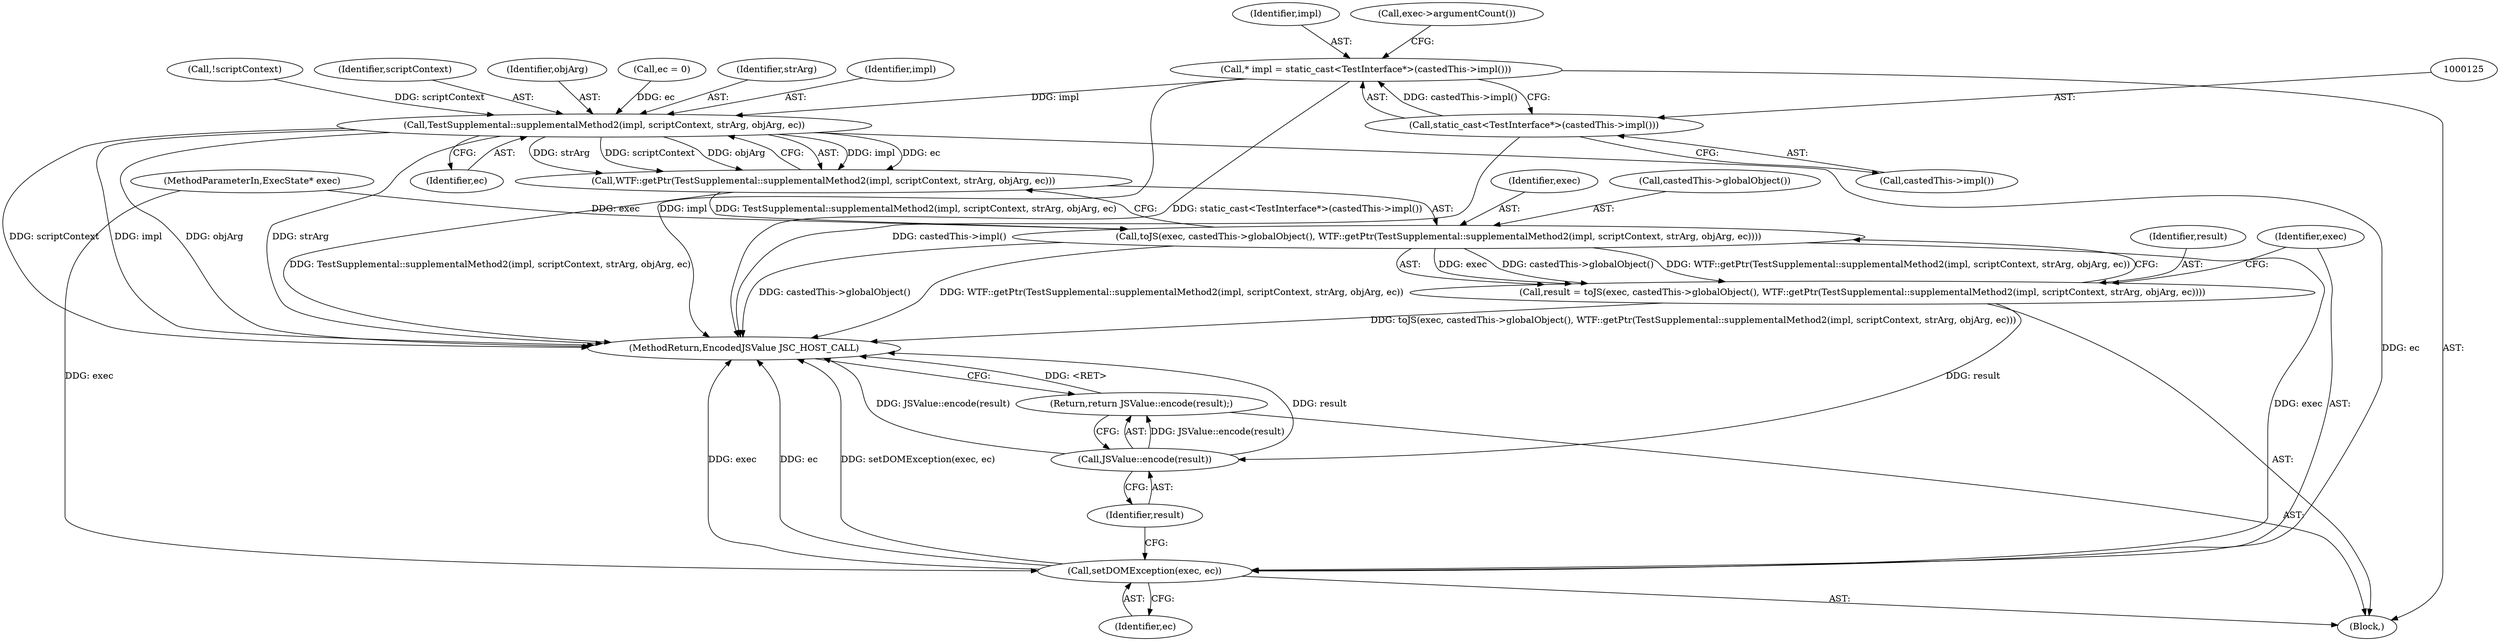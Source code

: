 digraph "0_Chrome_b944f670bb7a8a919daac497a4ea0536c954c201_17@pointer" {
"1000122" [label="(Call,* impl = static_cast<TestInterface*>(castedThis->impl()))"];
"1000124" [label="(Call,static_cast<TestInterface*>(castedThis->impl()))"];
"1000167" [label="(Call,TestSupplemental::supplementalMethod2(impl, scriptContext, strArg, objArg, ec))"];
"1000166" [label="(Call,WTF::getPtr(TestSupplemental::supplementalMethod2(impl, scriptContext, strArg, objArg, ec)))"];
"1000163" [label="(Call,toJS(exec, castedThis->globalObject(), WTF::getPtr(TestSupplemental::supplementalMethod2(impl, scriptContext, strArg, objArg, ec))))"];
"1000161" [label="(Call,result = toJS(exec, castedThis->globalObject(), WTF::getPtr(TestSupplemental::supplementalMethod2(impl, scriptContext, strArg, objArg, ec))))"];
"1000177" [label="(Call,JSValue::encode(result))"];
"1000176" [label="(Return,return JSValue::encode(result);)"];
"1000173" [label="(Call,setDOMException(exec, ec))"];
"1000122" [label="(Call,* impl = static_cast<TestInterface*>(castedThis->impl()))"];
"1000143" [label="(Call,!scriptContext)"];
"1000175" [label="(Identifier,ec)"];
"1000162" [label="(Identifier,result)"];
"1000161" [label="(Call,result = toJS(exec, castedThis->globalObject(), WTF::getPtr(TestSupplemental::supplementalMethod2(impl, scriptContext, strArg, objArg, ec))))"];
"1000176" [label="(Return,return JSValue::encode(result);)"];
"1000169" [label="(Identifier,scriptContext)"];
"1000166" [label="(Call,WTF::getPtr(TestSupplemental::supplementalMethod2(impl, scriptContext, strArg, objArg, ec)))"];
"1000177" [label="(Call,JSValue::encode(result))"];
"1000102" [label="(Block,)"];
"1000174" [label="(Identifier,exec)"];
"1000165" [label="(Call,castedThis->globalObject())"];
"1000171" [label="(Identifier,objArg)"];
"1000173" [label="(Call,setDOMException(exec, ec))"];
"1000167" [label="(Call,TestSupplemental::supplementalMethod2(impl, scriptContext, strArg, objArg, ec))"];
"1000179" [label="(MethodReturn,EncodedJSValue JSC_HOST_CALL)"];
"1000138" [label="(Call,ec = 0)"];
"1000101" [label="(MethodParameterIn,ExecState* exec)"];
"1000126" [label="(Call,castedThis->impl())"];
"1000170" [label="(Identifier,strArg)"];
"1000178" [label="(Identifier,result)"];
"1000123" [label="(Identifier,impl)"];
"1000124" [label="(Call,static_cast<TestInterface*>(castedThis->impl()))"];
"1000129" [label="(Call,exec->argumentCount())"];
"1000168" [label="(Identifier,impl)"];
"1000163" [label="(Call,toJS(exec, castedThis->globalObject(), WTF::getPtr(TestSupplemental::supplementalMethod2(impl, scriptContext, strArg, objArg, ec))))"];
"1000164" [label="(Identifier,exec)"];
"1000172" [label="(Identifier,ec)"];
"1000122" -> "1000102"  [label="AST: "];
"1000122" -> "1000124"  [label="CFG: "];
"1000123" -> "1000122"  [label="AST: "];
"1000124" -> "1000122"  [label="AST: "];
"1000129" -> "1000122"  [label="CFG: "];
"1000122" -> "1000179"  [label="DDG: impl"];
"1000122" -> "1000179"  [label="DDG: static_cast<TestInterface*>(castedThis->impl())"];
"1000124" -> "1000122"  [label="DDG: castedThis->impl()"];
"1000122" -> "1000167"  [label="DDG: impl"];
"1000124" -> "1000126"  [label="CFG: "];
"1000125" -> "1000124"  [label="AST: "];
"1000126" -> "1000124"  [label="AST: "];
"1000124" -> "1000179"  [label="DDG: castedThis->impl()"];
"1000167" -> "1000166"  [label="AST: "];
"1000167" -> "1000172"  [label="CFG: "];
"1000168" -> "1000167"  [label="AST: "];
"1000169" -> "1000167"  [label="AST: "];
"1000170" -> "1000167"  [label="AST: "];
"1000171" -> "1000167"  [label="AST: "];
"1000172" -> "1000167"  [label="AST: "];
"1000166" -> "1000167"  [label="CFG: "];
"1000167" -> "1000179"  [label="DDG: scriptContext"];
"1000167" -> "1000179"  [label="DDG: impl"];
"1000167" -> "1000179"  [label="DDG: objArg"];
"1000167" -> "1000179"  [label="DDG: strArg"];
"1000167" -> "1000166"  [label="DDG: impl"];
"1000167" -> "1000166"  [label="DDG: ec"];
"1000167" -> "1000166"  [label="DDG: strArg"];
"1000167" -> "1000166"  [label="DDG: scriptContext"];
"1000167" -> "1000166"  [label="DDG: objArg"];
"1000143" -> "1000167"  [label="DDG: scriptContext"];
"1000138" -> "1000167"  [label="DDG: ec"];
"1000167" -> "1000173"  [label="DDG: ec"];
"1000166" -> "1000163"  [label="AST: "];
"1000163" -> "1000166"  [label="CFG: "];
"1000166" -> "1000179"  [label="DDG: TestSupplemental::supplementalMethod2(impl, scriptContext, strArg, objArg, ec)"];
"1000166" -> "1000163"  [label="DDG: TestSupplemental::supplementalMethod2(impl, scriptContext, strArg, objArg, ec)"];
"1000163" -> "1000161"  [label="AST: "];
"1000164" -> "1000163"  [label="AST: "];
"1000165" -> "1000163"  [label="AST: "];
"1000161" -> "1000163"  [label="CFG: "];
"1000163" -> "1000179"  [label="DDG: WTF::getPtr(TestSupplemental::supplementalMethod2(impl, scriptContext, strArg, objArg, ec))"];
"1000163" -> "1000179"  [label="DDG: castedThis->globalObject()"];
"1000163" -> "1000161"  [label="DDG: exec"];
"1000163" -> "1000161"  [label="DDG: castedThis->globalObject()"];
"1000163" -> "1000161"  [label="DDG: WTF::getPtr(TestSupplemental::supplementalMethod2(impl, scriptContext, strArg, objArg, ec))"];
"1000101" -> "1000163"  [label="DDG: exec"];
"1000163" -> "1000173"  [label="DDG: exec"];
"1000161" -> "1000102"  [label="AST: "];
"1000162" -> "1000161"  [label="AST: "];
"1000174" -> "1000161"  [label="CFG: "];
"1000161" -> "1000179"  [label="DDG: toJS(exec, castedThis->globalObject(), WTF::getPtr(TestSupplemental::supplementalMethod2(impl, scriptContext, strArg, objArg, ec)))"];
"1000161" -> "1000177"  [label="DDG: result"];
"1000177" -> "1000176"  [label="AST: "];
"1000177" -> "1000178"  [label="CFG: "];
"1000178" -> "1000177"  [label="AST: "];
"1000176" -> "1000177"  [label="CFG: "];
"1000177" -> "1000179"  [label="DDG: result"];
"1000177" -> "1000179"  [label="DDG: JSValue::encode(result)"];
"1000177" -> "1000176"  [label="DDG: JSValue::encode(result)"];
"1000176" -> "1000102"  [label="AST: "];
"1000179" -> "1000176"  [label="CFG: "];
"1000176" -> "1000179"  [label="DDG: <RET>"];
"1000173" -> "1000102"  [label="AST: "];
"1000173" -> "1000175"  [label="CFG: "];
"1000174" -> "1000173"  [label="AST: "];
"1000175" -> "1000173"  [label="AST: "];
"1000178" -> "1000173"  [label="CFG: "];
"1000173" -> "1000179"  [label="DDG: setDOMException(exec, ec)"];
"1000173" -> "1000179"  [label="DDG: exec"];
"1000173" -> "1000179"  [label="DDG: ec"];
"1000101" -> "1000173"  [label="DDG: exec"];
}
